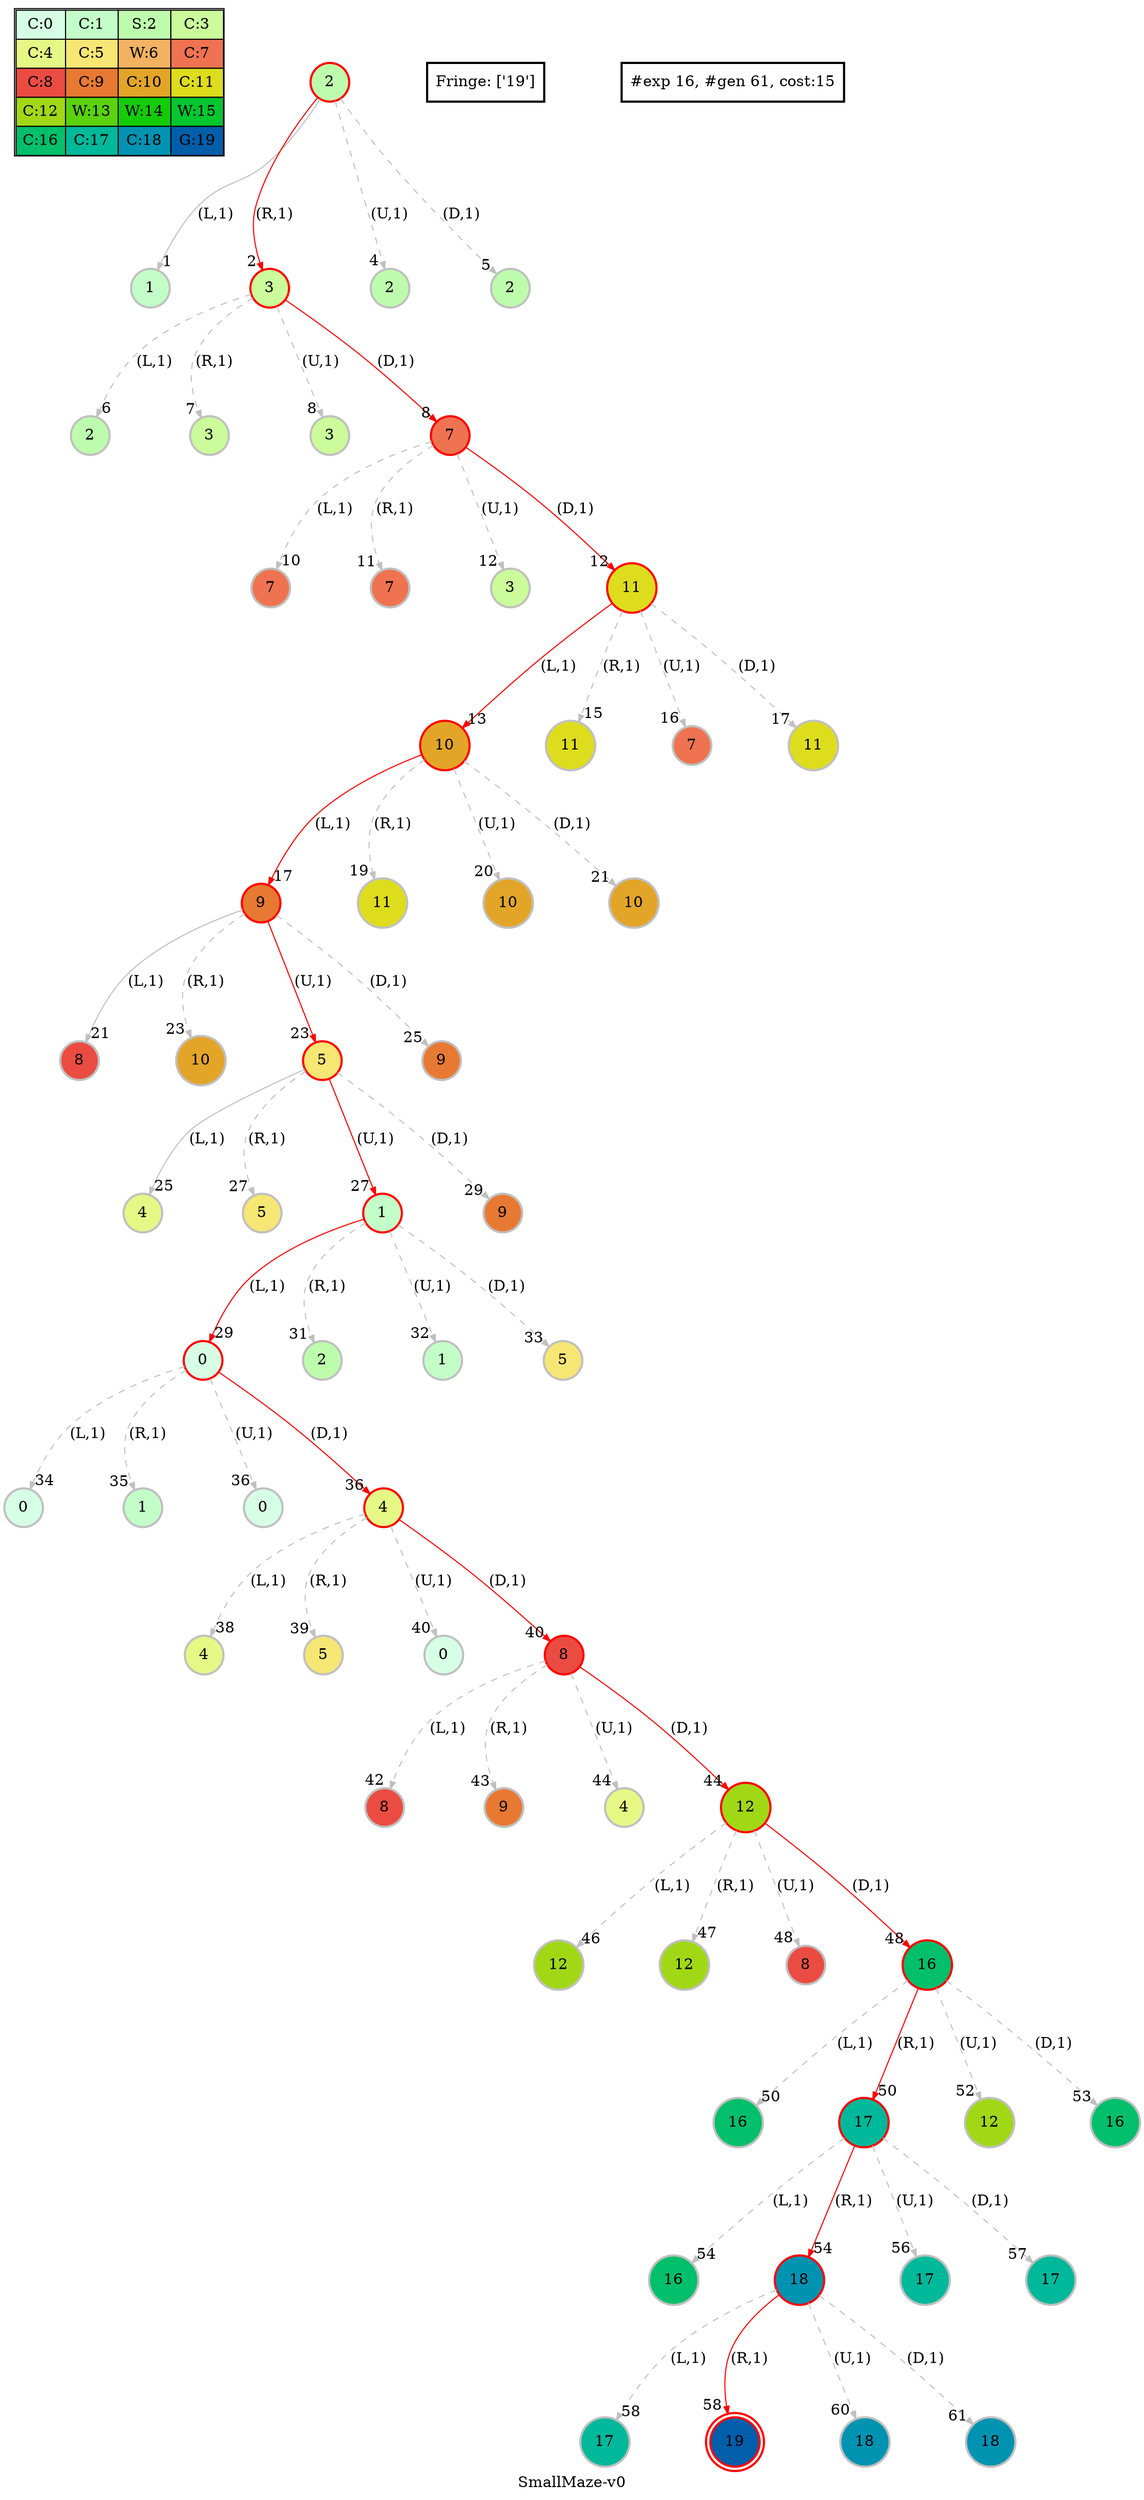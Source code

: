 digraph SmallMaze { label="SmallMaze-v0" nodesep=1 ranksep="1.2" node [shape=circle penwidth=2] edge [arrowsize=0.7] 
subgraph MAP {label=Map;map [shape=plaintext label=<<table border="1" cellpadding="5" cellspacing="0" cellborder="1"><tr><td bgcolor="0.39803922 0.15947579 0.99679532 1.        ">C:0</td><td bgcolor="0.35098039 0.23194764 0.99315867 1.        ">C:1</td><td bgcolor="0.29607843 0.31486959 0.98720184 1.        ">S:2</td><td bgcolor="0.24901961 0.38410575 0.98063477 1.        ">C:3</td></tr><tr><td bgcolor="0.19411765 0.46220388 0.97128103 1.        ">C:4</td><td bgcolor="0.14705882 0.52643216 0.96182564 1.        ">C:5</td><td bgcolor="0.09215686 0.59770746 0.94913494 1.        ">W:6</td><td bgcolor="0.0372549  0.66454018 0.93467977 1.        ">C:7</td></tr><tr><td bgcolor="0.00980392 0.71791192 0.92090552 1.        ">C:8</td><td bgcolor="0.06470588 0.77520398 0.9032472  1.        ">C:9</td><td bgcolor="0.11176471 0.81974048 0.88677369 1.        ">C:10</td><td bgcolor="0.16666667 0.8660254  0.8660254  1.        ">C:11</td></tr><tr><td bgcolor="0.21372549 0.9005867  0.84695821 1.        ">C:12</td><td bgcolor="0.26862745 0.93467977 0.82325295 1.        ">W:13</td><td bgcolor="0.32352941 0.96182564 0.79801723 1.        ">W:14</td><td bgcolor="0.37058824 0.97940977 0.77520398 1.        ">W:15</td></tr><tr><td bgcolor="0.4254902  0.99315867 0.74725253 1.        ">C:16</td><td bgcolor="0.47254902 0.99907048 0.72218645 1.        ">C:17</td><td bgcolor="0.52745098 0.99907048 0.69169844 1.        ">C:18</td><td bgcolor="0.5745098  0.99315867 0.66454018 1.        ">G:19</td></tr></table>>]} 
"0_2" [label="2" style=filled color=grey fillcolor="0.29607843 0.31486959 0.98720184 1.        " ];
"0_2" [label="2" style=filled color=black color=red fillcolor="0.29607843 0.31486959 0.98720184 1.        " ];"0_2.1-0" [label="1" style=filled color=grey fillcolor="0.35098039 0.23194764 0.99315867 1.        " ]; "0_2" -> "0_2.1-0" [label="(L,1)" headlabel=" 1 " style="" color=grey ];  "0_fr" [label="Fringe: []" shape=box];
"0_2.3-1" [label="3" style=filled color=grey color=red fillcolor="0.24901961 0.38410575 0.98063477 1.        " ]; "0_2" -> "0_2.3-1" [label="(R,1)" headlabel=" 2 " style="" color=grey color=red ];  "0_fr" [label="Fringe: ['1']" shape=box];
"0_2.2-2" [label="2" style=filled color=grey fillcolor="0.29607843 0.31486959 0.98720184 1.        " ]; "0_2" -> "0_2.2-2" [label="(U,1)" headlabel=" 4 " style="dashed" color=grey ];  "0_fr" [label="Fringe: ['1', '3']" shape=box];
"0_2.2-3" [label="2" style=filled color=grey fillcolor="0.29607843 0.31486959 0.98720184 1.        " ]; "0_2" -> "0_2.2-3" [label="(D,1)" headlabel=" 5 " style="dashed" color=grey ];  "0_fr" [label="Fringe: ['1', '3']" shape=box];
"0_2.3.2-0" [label="2" style=filled color=grey fillcolor="0.29607843 0.31486959 0.98720184 1.        " ]; "0_2.3-1" -> "0_2.3.2-0" [label="(L,1)" headlabel=" 6 " style="dashed" color=grey ];  "0_fr" [label="Fringe: ['1']" shape=box];
"0_2.3.3-1" [label="3" style=filled color=grey fillcolor="0.24901961 0.38410575 0.98063477 1.        " ]; "0_2.3-1" -> "0_2.3.3-1" [label="(R,1)" headlabel=" 7 " style="dashed" color=grey ];  "0_fr" [label="Fringe: ['1']" shape=box];
"0_2.3.3-2" [label="3" style=filled color=grey fillcolor="0.24901961 0.38410575 0.98063477 1.        " ]; "0_2.3-1" -> "0_2.3.3-2" [label="(U,1)" headlabel=" 8 " style="dashed" color=grey ];  "0_fr" [label="Fringe: ['1']" shape=box];
"0_2.3-1" [label="3" style=filled color=black color=red fillcolor="0.24901961 0.38410575 0.98063477 1.        " ];"0_2.3.7-3" [label="7" style=filled color=grey color=red fillcolor="0.0372549  0.66454018 0.93467977 1.        " ]; "0_2.3-1" -> "0_2.3.7-3" [label="(D,1)" headlabel=" 8 " style="" color=grey color=red ];  "0_fr" [label="Fringe: ['1']" shape=box];
"0_2.3.7.7-0" [label="7" style=filled color=grey fillcolor="0.0372549  0.66454018 0.93467977 1.        " ]; "0_2.3.7-3" -> "0_2.3.7.7-0" [label="(L,1)" headlabel=" 10 " style="dashed" color=grey ];  "0_fr" [label="Fringe: ['1']" shape=box];
"0_2.3.7.7-1" [label="7" style=filled color=grey fillcolor="0.0372549  0.66454018 0.93467977 1.        " ]; "0_2.3.7-3" -> "0_2.3.7.7-1" [label="(R,1)" headlabel=" 11 " style="dashed" color=grey ];  "0_fr" [label="Fringe: ['1']" shape=box];
"0_2.3.7.3-2" [label="3" style=filled color=grey fillcolor="0.24901961 0.38410575 0.98063477 1.        " ]; "0_2.3.7-3" -> "0_2.3.7.3-2" [label="(U,1)" headlabel=" 12 " style="dashed" color=grey ];  "0_fr" [label="Fringe: ['1']" shape=box];
"0_2.3.7-3" [label="7" style=filled color=black color=red fillcolor="0.0372549  0.66454018 0.93467977 1.        " ];"0_2.3.7.11-3" [label="11" style=filled color=grey color=red fillcolor="0.16666667 0.8660254  0.8660254  1.        " ]; "0_2.3.7-3" -> "0_2.3.7.11-3" [label="(D,1)" headlabel=" 12 " style="" color=grey color=red ];  "0_fr" [label="Fringe: ['1']" shape=box];
"0_2.3.7.11-3" [label="11" style=filled color=black color=red fillcolor="0.16666667 0.8660254  0.8660254  1.        " ];"0_2.3.7.11.10-0" [label="10" style=filled color=grey color=red fillcolor="0.11176471 0.81974048 0.88677369 1.        " ]; "0_2.3.7.11-3" -> "0_2.3.7.11.10-0" [label="(L,1)" headlabel=" 13 " style="" color=grey color=red ];  "0_fr" [label="Fringe: ['1']" shape=box];
"0_2.3.7.11.11-1" [label="11" style=filled color=grey fillcolor="0.16666667 0.8660254  0.8660254  1.        " ]; "0_2.3.7.11-3" -> "0_2.3.7.11.11-1" [label="(R,1)" headlabel=" 15 " style="dashed" color=grey ];  "0_fr" [label="Fringe: ['1', '10']" shape=box];
"0_2.3.7.11.7-2" [label="7" style=filled color=grey fillcolor="0.0372549  0.66454018 0.93467977 1.        " ]; "0_2.3.7.11-3" -> "0_2.3.7.11.7-2" [label="(U,1)" headlabel=" 16 " style="dashed" color=grey ];  "0_fr" [label="Fringe: ['1', '10']" shape=box];
"0_2.3.7.11.11-3" [label="11" style=filled color=grey fillcolor="0.16666667 0.8660254  0.8660254  1.        " ]; "0_2.3.7.11-3" -> "0_2.3.7.11.11-3" [label="(D,1)" headlabel=" 17 " style="dashed" color=grey ];  "0_fr" [label="Fringe: ['1', '10']" shape=box];
"0_2.3.7.11.10-0" [label="10" style=filled color=black color=red fillcolor="0.11176471 0.81974048 0.88677369 1.        " ];"0_2.3.7.11.10.9-0" [label="9" style=filled color=grey color=red fillcolor="0.06470588 0.77520398 0.9032472  1.        " ]; "0_2.3.7.11.10-0" -> "0_2.3.7.11.10.9-0" [label="(L,1)" headlabel=" 17 " style="" color=grey color=red ];  "0_fr" [label="Fringe: ['1']" shape=box];
"0_2.3.7.11.10.11-1" [label="11" style=filled color=grey fillcolor="0.16666667 0.8660254  0.8660254  1.        " ]; "0_2.3.7.11.10-0" -> "0_2.3.7.11.10.11-1" [label="(R,1)" headlabel=" 19 " style="dashed" color=grey ];  "0_fr" [label="Fringe: ['1', '9']" shape=box];
"0_2.3.7.11.10.10-2" [label="10" style=filled color=grey fillcolor="0.11176471 0.81974048 0.88677369 1.        " ]; "0_2.3.7.11.10-0" -> "0_2.3.7.11.10.10-2" [label="(U,1)" headlabel=" 20 " style="dashed" color=grey ];  "0_fr" [label="Fringe: ['1', '9']" shape=box];
"0_2.3.7.11.10.10-3" [label="10" style=filled color=grey fillcolor="0.11176471 0.81974048 0.88677369 1.        " ]; "0_2.3.7.11.10-0" -> "0_2.3.7.11.10.10-3" [label="(D,1)" headlabel=" 21 " style="dashed" color=grey ];  "0_fr" [label="Fringe: ['1', '9']" shape=box];
"0_2.3.7.11.10.9-0" [label="9" style=filled color=black color=red fillcolor="0.06470588 0.77520398 0.9032472  1.        " ];"0_2.3.7.11.10.9.8-0" [label="8" style=filled color=grey fillcolor="0.00980392 0.71791192 0.92090552 1.        " ]; "0_2.3.7.11.10.9-0" -> "0_2.3.7.11.10.9.8-0" [label="(L,1)" headlabel=" 21 " style="" color=grey ];  "0_fr" [label="Fringe: ['1']" shape=box];
"0_2.3.7.11.10.9.10-1" [label="10" style=filled color=grey fillcolor="0.11176471 0.81974048 0.88677369 1.        " ]; "0_2.3.7.11.10.9-0" -> "0_2.3.7.11.10.9.10-1" [label="(R,1)" headlabel=" 23 " style="dashed" color=grey ];  "0_fr" [label="Fringe: ['1', '8']" shape=box];
"0_2.3.7.11.10.9.5-2" [label="5" style=filled color=grey color=red fillcolor="0.14705882 0.52643216 0.96182564 1.        " ]; "0_2.3.7.11.10.9-0" -> "0_2.3.7.11.10.9.5-2" [label="(U,1)" headlabel=" 23 " style="" color=grey color=red ];  "0_fr" [label="Fringe: ['1', '8']" shape=box];
"0_2.3.7.11.10.9.9-3" [label="9" style=filled color=grey fillcolor="0.06470588 0.77520398 0.9032472  1.        " ]; "0_2.3.7.11.10.9-0" -> "0_2.3.7.11.10.9.9-3" [label="(D,1)" headlabel=" 25 " style="dashed" color=grey ];  "0_fr" [label="Fringe: ['1', '8', '5']" shape=box];
"0_2.3.7.11.10.9.5-2" [label="5" style=filled color=black color=red fillcolor="0.14705882 0.52643216 0.96182564 1.        " ];"0_2.3.7.11.10.9.5.4-0" [label="4" style=filled color=grey fillcolor="0.19411765 0.46220388 0.97128103 1.        " ]; "0_2.3.7.11.10.9.5-2" -> "0_2.3.7.11.10.9.5.4-0" [label="(L,1)" headlabel=" 25 " style="" color=grey ];  "0_fr" [label="Fringe: ['1', '8']" shape=box];
"0_2.3.7.11.10.9.5.5-1" [label="5" style=filled color=grey fillcolor="0.14705882 0.52643216 0.96182564 1.        " ]; "0_2.3.7.11.10.9.5-2" -> "0_2.3.7.11.10.9.5.5-1" [label="(R,1)" headlabel=" 27 " style="dashed" color=grey ];  "0_fr" [label="Fringe: ['1', '8', '4']" shape=box];
"0_2.3.7.11.10.9.5.1-2" [label="1" style=filled color=grey color=red fillcolor="0.35098039 0.23194764 0.99315867 1.        " ]; "0_2.3.7.11.10.9.5-2" -> "0_2.3.7.11.10.9.5.1-2" [label="(U,1)" headlabel=" 27 " style="" color=grey color=red ];  "0_fr" [label="Fringe: ['1', '8', '4']" shape=box];
"0_2.3.7.11.10.9.5.9-3" [label="9" style=filled color=grey fillcolor="0.06470588 0.77520398 0.9032472  1.        " ]; "0_2.3.7.11.10.9.5-2" -> "0_2.3.7.11.10.9.5.9-3" [label="(D,1)" headlabel=" 29 " style="dashed" color=grey ];  "0_fr" [label="Fringe: ['1', '8', '4']" shape=box];
"0_2.3.7.11.10.9.5.1-2" [label="1" style=filled color=black color=red fillcolor="0.35098039 0.23194764 0.99315867 1.        " ];"0_2.3.7.11.10.9.5.1.0-0" [label="0" style=filled color=grey color=red fillcolor="0.39803922 0.15947579 0.99679532 1.        " ]; "0_2.3.7.11.10.9.5.1-2" -> "0_2.3.7.11.10.9.5.1.0-0" [label="(L,1)" headlabel=" 29 " style="" color=grey color=red ];  "0_fr" [label="Fringe: ['8', '4']" shape=box];
"0_2.3.7.11.10.9.5.1.2-1" [label="2" style=filled color=grey fillcolor="0.29607843 0.31486959 0.98720184 1.        " ]; "0_2.3.7.11.10.9.5.1-2" -> "0_2.3.7.11.10.9.5.1.2-1" [label="(R,1)" headlabel=" 31 " style="dashed" color=grey ];  "0_fr" [label="Fringe: ['8', '4', '0']" shape=box];
"0_2.3.7.11.10.9.5.1.1-2" [label="1" style=filled color=grey fillcolor="0.35098039 0.23194764 0.99315867 1.        " ]; "0_2.3.7.11.10.9.5.1-2" -> "0_2.3.7.11.10.9.5.1.1-2" [label="(U,1)" headlabel=" 32 " style="dashed" color=grey ];  "0_fr" [label="Fringe: ['8', '4', '0']" shape=box];
"0_2.3.7.11.10.9.5.1.5-3" [label="5" style=filled color=grey fillcolor="0.14705882 0.52643216 0.96182564 1.        " ]; "0_2.3.7.11.10.9.5.1-2" -> "0_2.3.7.11.10.9.5.1.5-3" [label="(D,1)" headlabel=" 33 " style="dashed" color=grey ];  "0_fr" [label="Fringe: ['8', '4', '0']" shape=box];
"0_2.3.7.11.10.9.5.1.0.0-0" [label="0" style=filled color=grey fillcolor="0.39803922 0.15947579 0.99679532 1.        " ]; "0_2.3.7.11.10.9.5.1.0-0" -> "0_2.3.7.11.10.9.5.1.0.0-0" [label="(L,1)" headlabel=" 34 " style="dashed" color=grey ];  "0_fr" [label="Fringe: ['8', '4']" shape=box];
"0_2.3.7.11.10.9.5.1.0.1-1" [label="1" style=filled color=grey fillcolor="0.35098039 0.23194764 0.99315867 1.        " ]; "0_2.3.7.11.10.9.5.1.0-0" -> "0_2.3.7.11.10.9.5.1.0.1-1" [label="(R,1)" headlabel=" 35 " style="dashed" color=grey ];  "0_fr" [label="Fringe: ['8', '4']" shape=box];
"0_2.3.7.11.10.9.5.1.0.0-2" [label="0" style=filled color=grey fillcolor="0.39803922 0.15947579 0.99679532 1.        " ]; "0_2.3.7.11.10.9.5.1.0-0" -> "0_2.3.7.11.10.9.5.1.0.0-2" [label="(U,1)" headlabel=" 36 " style="dashed" color=grey ];  "0_fr" [label="Fringe: ['8', '4']" shape=box];
"0_2.3.7.11.10.9.5.1.0-0" [label="0" style=filled color=black color=red fillcolor="0.39803922 0.15947579 0.99679532 1.        " ];"0_2.3.7.11.10.9.5.1.0.4-3" [label="4" style=filled color=grey color=red fillcolor="0.19411765 0.46220388 0.97128103 1.        " ]; "0_2.3.7.11.10.9.5.1.0-0" -> "0_2.3.7.11.10.9.5.1.0.4-3" [label="(D,1)" headlabel=" 36 " style="" color=grey color=red ];  "0_fr" [label="Fringe: ['8', '4']" shape=box];
"0_2.3.7.11.10.9.5.1.0.4.4-0" [label="4" style=filled color=grey fillcolor="0.19411765 0.46220388 0.97128103 1.        " ]; "0_2.3.7.11.10.9.5.1.0.4-3" -> "0_2.3.7.11.10.9.5.1.0.4.4-0" [label="(L,1)" headlabel=" 38 " style="dashed" color=grey ];  "0_fr" [label="Fringe: ['8']" shape=box];
"0_2.3.7.11.10.9.5.1.0.4.5-1" [label="5" style=filled color=grey fillcolor="0.14705882 0.52643216 0.96182564 1.        " ]; "0_2.3.7.11.10.9.5.1.0.4-3" -> "0_2.3.7.11.10.9.5.1.0.4.5-1" [label="(R,1)" headlabel=" 39 " style="dashed" color=grey ];  "0_fr" [label="Fringe: ['8']" shape=box];
"0_2.3.7.11.10.9.5.1.0.4.0-2" [label="0" style=filled color=grey fillcolor="0.39803922 0.15947579 0.99679532 1.        " ]; "0_2.3.7.11.10.9.5.1.0.4-3" -> "0_2.3.7.11.10.9.5.1.0.4.0-2" [label="(U,1)" headlabel=" 40 " style="dashed" color=grey ];  "0_fr" [label="Fringe: ['8']" shape=box];
"0_2.3.7.11.10.9.5.1.0.4-3" [label="4" style=filled color=black color=red fillcolor="0.19411765 0.46220388 0.97128103 1.        " ];"0_2.3.7.11.10.9.5.1.0.4.8-3" [label="8" style=filled color=grey color=red fillcolor="0.00980392 0.71791192 0.92090552 1.        " ]; "0_2.3.7.11.10.9.5.1.0.4-3" -> "0_2.3.7.11.10.9.5.1.0.4.8-3" [label="(D,1)" headlabel=" 40 " style="" color=grey color=red ];  "0_fr" [label="Fringe: ['8']" shape=box];
"0_2.3.7.11.10.9.5.1.0.4.8.8-0" [label="8" style=filled color=grey fillcolor="0.00980392 0.71791192 0.92090552 1.        " ]; "0_2.3.7.11.10.9.5.1.0.4.8-3" -> "0_2.3.7.11.10.9.5.1.0.4.8.8-0" [label="(L,1)" headlabel=" 42 " style="dashed" color=grey ];  "0_fr" [label="Fringe: []" shape=box];
"0_2.3.7.11.10.9.5.1.0.4.8.9-1" [label="9" style=filled color=grey fillcolor="0.06470588 0.77520398 0.9032472  1.        " ]; "0_2.3.7.11.10.9.5.1.0.4.8-3" -> "0_2.3.7.11.10.9.5.1.0.4.8.9-1" [label="(R,1)" headlabel=" 43 " style="dashed" color=grey ];  "0_fr" [label="Fringe: []" shape=box];
"0_2.3.7.11.10.9.5.1.0.4.8.4-2" [label="4" style=filled color=grey fillcolor="0.19411765 0.46220388 0.97128103 1.        " ]; "0_2.3.7.11.10.9.5.1.0.4.8-3" -> "0_2.3.7.11.10.9.5.1.0.4.8.4-2" [label="(U,1)" headlabel=" 44 " style="dashed" color=grey ];  "0_fr" [label="Fringe: []" shape=box];
"0_2.3.7.11.10.9.5.1.0.4.8-3" [label="8" style=filled color=black color=red fillcolor="0.00980392 0.71791192 0.92090552 1.        " ];"0_2.3.7.11.10.9.5.1.0.4.8.12-3" [label="12" style=filled color=grey color=red fillcolor="0.21372549 0.9005867  0.84695821 1.        " ]; "0_2.3.7.11.10.9.5.1.0.4.8-3" -> "0_2.3.7.11.10.9.5.1.0.4.8.12-3" [label="(D,1)" headlabel=" 44 " style="" color=grey color=red ];  "0_fr" [label="Fringe: []" shape=box];
"0_2.3.7.11.10.9.5.1.0.4.8.12.12-0" [label="12" style=filled color=grey fillcolor="0.21372549 0.9005867  0.84695821 1.        " ]; "0_2.3.7.11.10.9.5.1.0.4.8.12-3" -> "0_2.3.7.11.10.9.5.1.0.4.8.12.12-0" [label="(L,1)" headlabel=" 46 " style="dashed" color=grey ];  "0_fr" [label="Fringe: []" shape=box];
"0_2.3.7.11.10.9.5.1.0.4.8.12.12-1" [label="12" style=filled color=grey fillcolor="0.21372549 0.9005867  0.84695821 1.        " ]; "0_2.3.7.11.10.9.5.1.0.4.8.12-3" -> "0_2.3.7.11.10.9.5.1.0.4.8.12.12-1" [label="(R,1)" headlabel=" 47 " style="dashed" color=grey ];  "0_fr" [label="Fringe: []" shape=box];
"0_2.3.7.11.10.9.5.1.0.4.8.12.8-2" [label="8" style=filled color=grey fillcolor="0.00980392 0.71791192 0.92090552 1.        " ]; "0_2.3.7.11.10.9.5.1.0.4.8.12-3" -> "0_2.3.7.11.10.9.5.1.0.4.8.12.8-2" [label="(U,1)" headlabel=" 48 " style="dashed" color=grey ];  "0_fr" [label="Fringe: []" shape=box];
"0_2.3.7.11.10.9.5.1.0.4.8.12-3" [label="12" style=filled color=black color=red fillcolor="0.21372549 0.9005867  0.84695821 1.        " ];"0_2.3.7.11.10.9.5.1.0.4.8.12.16-3" [label="16" style=filled color=grey color=red fillcolor="0.4254902  0.99315867 0.74725253 1.        " ]; "0_2.3.7.11.10.9.5.1.0.4.8.12-3" -> "0_2.3.7.11.10.9.5.1.0.4.8.12.16-3" [label="(D,1)" headlabel=" 48 " style="" color=grey color=red ];  "0_fr" [label="Fringe: []" shape=box];
"0_2.3.7.11.10.9.5.1.0.4.8.12.16.16-0" [label="16" style=filled color=grey fillcolor="0.4254902  0.99315867 0.74725253 1.        " ]; "0_2.3.7.11.10.9.5.1.0.4.8.12.16-3" -> "0_2.3.7.11.10.9.5.1.0.4.8.12.16.16-0" [label="(L,1)" headlabel=" 50 " style="dashed" color=grey ];  "0_fr" [label="Fringe: []" shape=box];
"0_2.3.7.11.10.9.5.1.0.4.8.12.16-3" [label="16" style=filled color=black color=red fillcolor="0.4254902  0.99315867 0.74725253 1.        " ];"0_2.3.7.11.10.9.5.1.0.4.8.12.16.17-1" [label="17" style=filled color=grey color=red fillcolor="0.47254902 0.99907048 0.72218645 1.        " ]; "0_2.3.7.11.10.9.5.1.0.4.8.12.16-3" -> "0_2.3.7.11.10.9.5.1.0.4.8.12.16.17-1" [label="(R,1)" headlabel=" 50 " style="" color=grey color=red ];  "0_fr" [label="Fringe: []" shape=box];
"0_2.3.7.11.10.9.5.1.0.4.8.12.16.12-2" [label="12" style=filled color=grey fillcolor="0.21372549 0.9005867  0.84695821 1.        " ]; "0_2.3.7.11.10.9.5.1.0.4.8.12.16-3" -> "0_2.3.7.11.10.9.5.1.0.4.8.12.16.12-2" [label="(U,1)" headlabel=" 52 " style="dashed" color=grey ];  "0_fr" [label="Fringe: ['17']" shape=box];
"0_2.3.7.11.10.9.5.1.0.4.8.12.16.16-3" [label="16" style=filled color=grey fillcolor="0.4254902  0.99315867 0.74725253 1.        " ]; "0_2.3.7.11.10.9.5.1.0.4.8.12.16-3" -> "0_2.3.7.11.10.9.5.1.0.4.8.12.16.16-3" [label="(D,1)" headlabel=" 53 " style="dashed" color=grey ];  "0_fr" [label="Fringe: ['17']" shape=box];
"0_2.3.7.11.10.9.5.1.0.4.8.12.16.17.16-0" [label="16" style=filled color=grey fillcolor="0.4254902  0.99315867 0.74725253 1.        " ]; "0_2.3.7.11.10.9.5.1.0.4.8.12.16.17-1" -> "0_2.3.7.11.10.9.5.1.0.4.8.12.16.17.16-0" [label="(L,1)" headlabel=" 54 " style="dashed" color=grey ];  "0_fr" [label="Fringe: []" shape=box];
"0_2.3.7.11.10.9.5.1.0.4.8.12.16.17-1" [label="17" style=filled color=black color=red fillcolor="0.47254902 0.99907048 0.72218645 1.        " ];"0_2.3.7.11.10.9.5.1.0.4.8.12.16.17.18-1" [label="18" style=filled color=grey color=red fillcolor="0.52745098 0.99907048 0.69169844 1.        " ]; "0_2.3.7.11.10.9.5.1.0.4.8.12.16.17-1" -> "0_2.3.7.11.10.9.5.1.0.4.8.12.16.17.18-1" [label="(R,1)" headlabel=" 54 " style="" color=grey color=red ];  "0_fr" [label="Fringe: []" shape=box];
"0_2.3.7.11.10.9.5.1.0.4.8.12.16.17.17-2" [label="17" style=filled color=grey fillcolor="0.47254902 0.99907048 0.72218645 1.        " ]; "0_2.3.7.11.10.9.5.1.0.4.8.12.16.17-1" -> "0_2.3.7.11.10.9.5.1.0.4.8.12.16.17.17-2" [label="(U,1)" headlabel=" 56 " style="dashed" color=grey ];  "0_fr" [label="Fringe: ['18']" shape=box];
"0_2.3.7.11.10.9.5.1.0.4.8.12.16.17.17-3" [label="17" style=filled color=grey fillcolor="0.47254902 0.99907048 0.72218645 1.        " ]; "0_2.3.7.11.10.9.5.1.0.4.8.12.16.17-1" -> "0_2.3.7.11.10.9.5.1.0.4.8.12.16.17.17-3" [label="(D,1)" headlabel=" 57 " style="dashed" color=grey ];  "0_fr" [label="Fringe: ['18']" shape=box];
"0_2.3.7.11.10.9.5.1.0.4.8.12.16.17.18.17-0" [label="17" style=filled color=grey fillcolor="0.47254902 0.99907048 0.72218645 1.        " ]; "0_2.3.7.11.10.9.5.1.0.4.8.12.16.17.18-1" -> "0_2.3.7.11.10.9.5.1.0.4.8.12.16.17.18.17-0" [label="(L,1)" headlabel=" 58 " style="dashed" color=grey ];  "0_fr" [label="Fringe: []" shape=box];
"0_2.3.7.11.10.9.5.1.0.4.8.12.16.17.18-1" [label="18" style=filled color=black color=red fillcolor="0.52745098 0.99907048 0.69169844 1.        " ];"0_2.3.7.11.10.9.5.1.0.4.8.12.16.17.18.19-1" [label="19" style=filled color=black color=red fillcolor="0.5745098  0.99315867 0.66454018 1.        " peripheries=2 /*GOALSTATE*/]; "0_2.3.7.11.10.9.5.1.0.4.8.12.16.17.18-1" -> "0_2.3.7.11.10.9.5.1.0.4.8.12.16.17.18.19-1" [label="(R,1)" headlabel=" 58 " style="" color=grey color=red ];  "0_fr" [label="Fringe: []" shape=box];
"0_2.3.7.11.10.9.5.1.0.4.8.12.16.17.18.18-2" [label="18" style=filled color=grey fillcolor="0.52745098 0.99907048 0.69169844 1.        " ]; "0_2.3.7.11.10.9.5.1.0.4.8.12.16.17.18-1" -> "0_2.3.7.11.10.9.5.1.0.4.8.12.16.17.18.18-2" [label="(U,1)" headlabel=" 60 " style="dashed" color=grey ];  "0_fr" [label="Fringe: ['19']" shape=box];
"0_2.3.7.11.10.9.5.1.0.4.8.12.16.17.18.18-3" [label="18" style=filled color=grey fillcolor="0.52745098 0.99907048 0.69169844 1.        " ]; "0_2.3.7.11.10.9.5.1.0.4.8.12.16.17.18-1" -> "0_2.3.7.11.10.9.5.1.0.4.8.12.16.17.18.18-3" [label="(D,1)" headlabel=" 61 " style="dashed" color=grey ];  "0_fr" [label="Fringe: ['19']" shape=box]
"#exp 16, #gen 61, cost:15" [ shape=box ]; }
